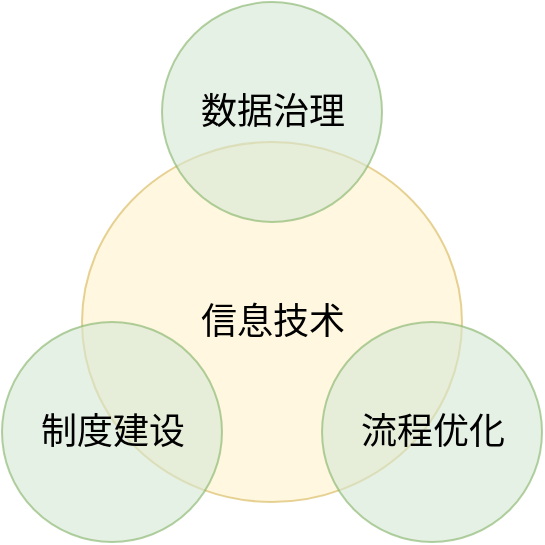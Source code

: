 <mxfile version="20.2.5" type="github"><diagram id="3228e29e-7158-1315-38df-8450db1d8a1d" name="Page-1"><mxGraphModel dx="946" dy="527" grid="1" gridSize="10" guides="1" tooltips="1" connect="1" arrows="1" fold="1" page="1" pageScale="1" pageWidth="1169" pageHeight="827" background="none" math="0" shadow="0"><root><mxCell id="0"/><mxCell id="1" parent="0"/><mxCell id="juDBZwcEOJR3br_6rhNu-21588" value="&lt;font style=&quot;font-size: 18px;&quot;&gt;信息技术&lt;/font&gt;" style="ellipse;fillColor=#fff2cc;opacity=60;strokeColor=#d6b656;html=1;" vertex="1" parent="1"><mxGeometry x="450" y="260" width="190" height="180" as="geometry"/></mxCell><mxCell id="juDBZwcEOJR3br_6rhNu-21590" value="&lt;span style=&quot;font-size: 18px;&quot;&gt;流程优化&lt;/span&gt;" style="ellipse;fillColor=#d5e8d4;opacity=60;strokeColor=#82b366;html=1;" vertex="1" parent="1"><mxGeometry x="570" y="350" width="110" height="110" as="geometry"/></mxCell><mxCell id="juDBZwcEOJR3br_6rhNu-21593" value="&lt;span style=&quot;font-size: 18px;&quot;&gt;制度建设&lt;/span&gt;" style="ellipse;fillColor=#d5e8d4;opacity=60;strokeColor=#82b366;html=1;" vertex="1" parent="1"><mxGeometry x="410" y="350" width="110" height="110" as="geometry"/></mxCell><mxCell id="juDBZwcEOJR3br_6rhNu-21594" value="&lt;span style=&quot;font-size: 18px;&quot;&gt;数据治理&lt;/span&gt;" style="ellipse;fillColor=#d5e8d4;opacity=60;strokeColor=#82b366;html=1;" vertex="1" parent="1"><mxGeometry x="490" y="190" width="110" height="110" as="geometry"/></mxCell></root></mxGraphModel></diagram></mxfile>